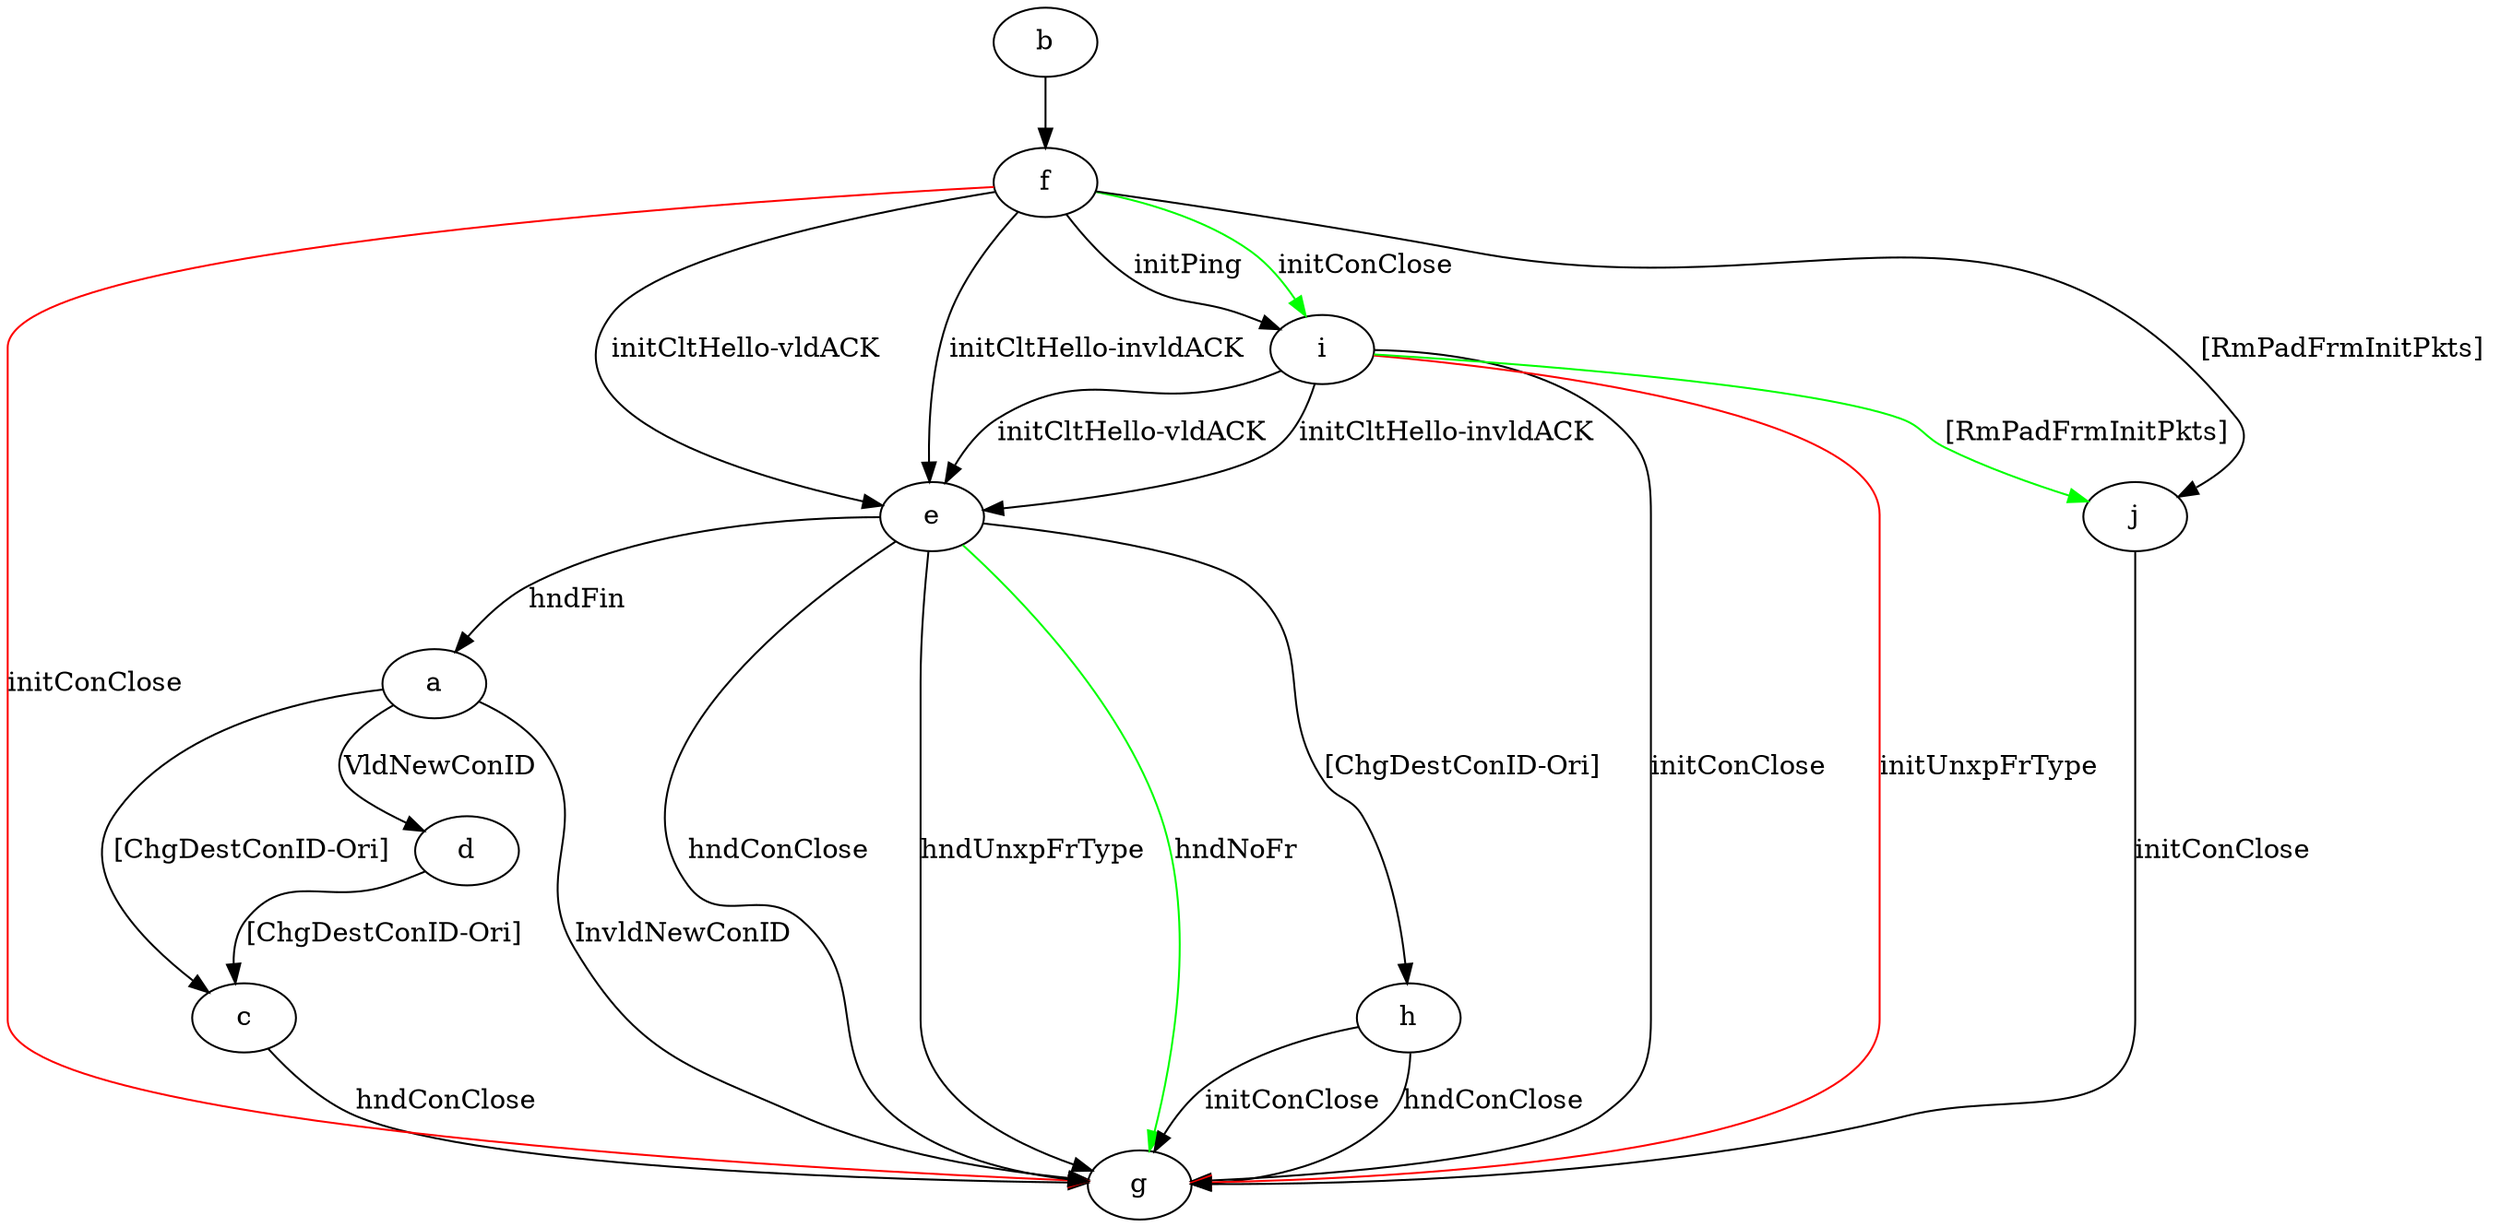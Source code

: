 digraph "" {
	a -> c	[key=0,
		label="[ChgDestConID-Ori] "];
	a -> d	[key=0,
		label="VldNewConID "];
	a -> g	[key=0,
		label="InvldNewConID "];
	b -> f	[key=0];
	c -> g	[key=0,
		label="hndConClose "];
	d -> c	[key=0,
		label="[ChgDestConID-Ori] "];
	e -> a	[key=0,
		label="hndFin "];
	e -> g	[key=0,
		label="hndConClose "];
	e -> g	[key=1,
		label="hndUnxpFrType "];
	e -> g	[key=2,
		color=green,
		label="hndNoFr "];
	e -> h	[key=0,
		label="[ChgDestConID-Ori] "];
	f -> e	[key=0,
		label="initCltHello-vldACK "];
	f -> e	[key=1,
		label="initCltHello-invldACK "];
	f -> g	[key=0,
		color=red,
		label="initConClose "];
	f -> i	[key=0,
		label="initPing "];
	f -> i	[key=1,
		color=green,
		label="initConClose "];
	f -> j	[key=0,
		label="[RmPadFrmInitPkts] "];
	h -> g	[key=0,
		label="initConClose "];
	h -> g	[key=1,
		label="hndConClose "];
	i -> e	[key=0,
		label="initCltHello-vldACK "];
	i -> e	[key=1,
		label="initCltHello-invldACK "];
	i -> g	[key=0,
		label="initConClose "];
	i -> g	[key=1,
		color=red,
		label="initUnxpFrType "];
	i -> j	[key=0,
		color=green,
		label="[RmPadFrmInitPkts] "];
	j -> g	[key=0,
		label="initConClose "];
}
